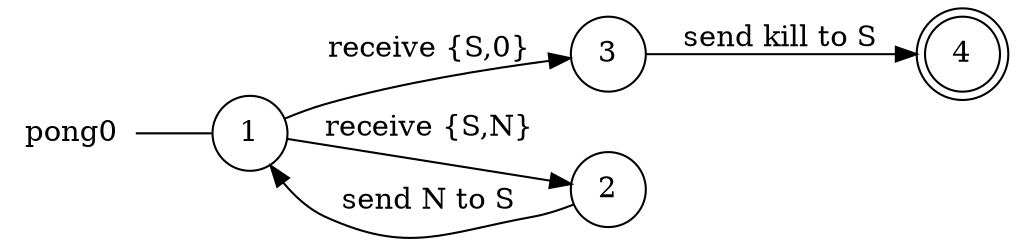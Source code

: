 digraph pong0 {
	rankdir="LR";
	n_0 [label="pong0", shape="plaintext"];
	n_1 [id="1", shape=circle, label="1"];
	n_0 -> n_1 [arrowhead=none];
	n_2 [id="2", shape=circle, label="3"];
	n_3 [id="4", shape=doublecircle, label="4"];
	n_4 [id="3", shape=circle, label="2"];

	n_1 -> n_2 [id="[$e|4]", label="receive {S,0}"];
	n_1 -> n_4 [id="[$e|0]", label="receive {S,N}"];
	n_4 -> n_1 [id="[$e|6]", label="send N to S"];
	n_2 -> n_3 [id="[$e|5]", label="send kill to S"];
}
